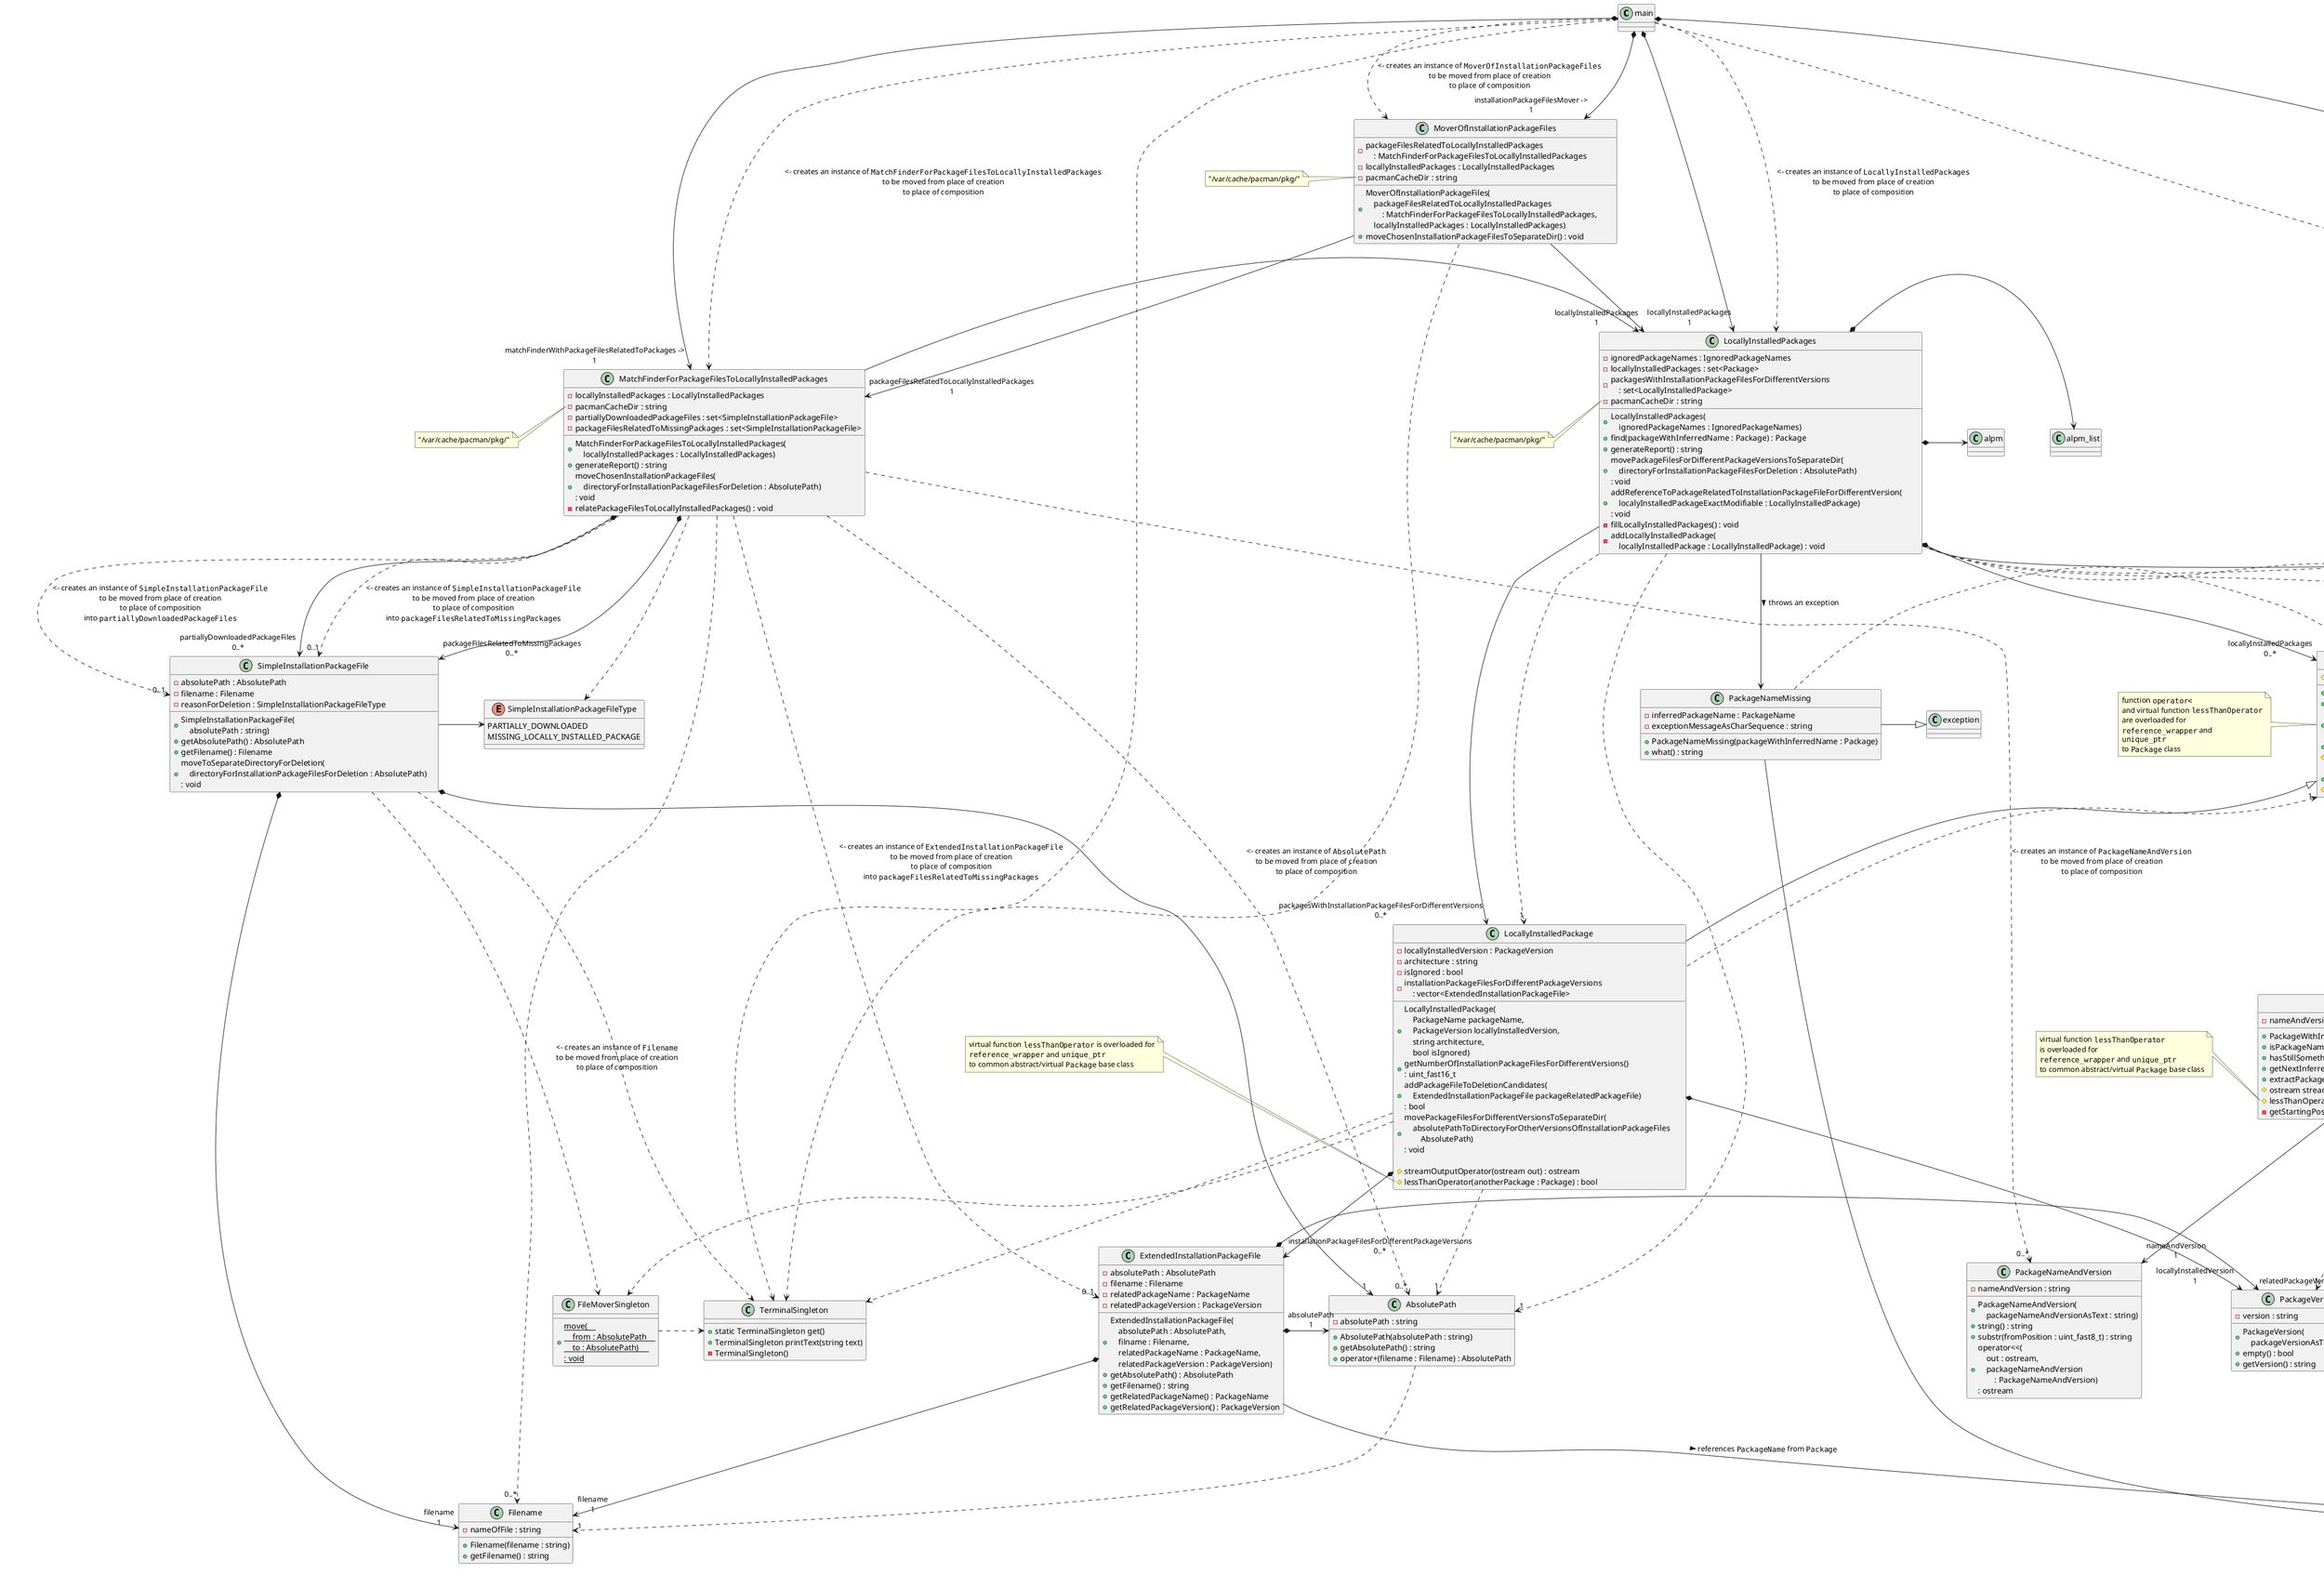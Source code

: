 @startuml clean_pacman_cache_dir
skinparam nodesep 80
skinparam ranksep 100

class main

main .d.> IgnoredPackageNames : "<- creates an instance of ""IgnoredPackageNames""\nto be moved from place of creation\nto place of composition"
main *-d-> "ignoredPackageNames ->\n1" IgnoredPackageNames

main ..d> LocallyInstalledPackages : "<- creates an instance of ""LocallyInstalledPackages""\nto be moved from place of creation\nto place of composition"
main *-d-> "locallyInstalledPackages\n1" LocallyInstalledPackages

main .d.> MatchFinderForPackageFilesToLocallyInstalledPackages : "<- creates an instance of ""MatchFinderForPackageFilesToLocallyInstalledPackages""\nto be moved from place of creation\nto place of composition"
main *-d-> "matchFinderWithPackageFilesRelatedToPackages ->\n1" MatchFinderForPackageFilesToLocallyInstalledPackages

main .d.> MoverOfInstallationPackageFiles : "<- creates an instance of ""MoverOfInstallationPackageFiles""\nto be moved from place of creation\nto place of composition"
main *-d-> "installationPackageFilesMover ->\n1" MoverOfInstallationPackageFiles

main .> TerminalSingleton

class MoverOfInstallationPackageFiles {
    + MoverOfInstallationPackageFiles(\
        \n    packageFilesRelatedToLocallyInstalledPackages\
        \n        : MatchFinderForPackageFilesToLocallyInstalledPackages,\
        \n    locallyInstalledPackages : LocallyInstalledPackages)
    + moveChosenInstallationPackageFilesToSeparateDir() : void

    - packageFilesRelatedToLocallyInstalledPackages\
        \n    : MatchFinderForPackageFilesToLocallyInstalledPackages
    - locallyInstalledPackages : LocallyInstalledPackages
    - pacmanCacheDir : string
}

note left of MoverOfInstallationPackageFiles::pacmanCacheDir
    "/var/cache/pacman/pkg/"
end note

MoverOfInstallationPackageFiles -d-> "packageFilesRelatedToLocallyInstalledPackages\n1" MatchFinderForPackageFilesToLocallyInstalledPackages
MoverOfInstallationPackageFiles -d-> "locallyInstalledPackages\n1" LocallyInstalledPackages
MoverOfInstallationPackageFiles .> TerminalSingleton

class IgnoredPackageNames {
    + IgnoredPackageNames()
    + isPackageWithGivenNameIgnored(\
        \n    ignoredPackageNameCandidate : IgnoredPackageName) : bool
    + generateReport() : string

    - ignoredPackageNames : vector<IgnoredPackageName>
}

IgnoredPackageNames .> IgnoredPackageNameComparatorPredicate

class IgnoredPackageNameComparatorPredicate {
    + IgnoredPackageNameComparatorPredicate(\
        \n    ignoredPackageNameCandidate : IgnoredPackageName)
    + bool operator()(otherPackage : IgnoredPackageName)

    - ignoredPackageNameCandidate : IgnoredPackageName
}

IgnoredPackageNameComparatorPredicate .> IgnoredPackageName : "compares for equality two instances of type >"

class IgnoredPackageName {
    + IgnoredPackageName(\
        \n    ignoredPackageName : string)

    - name : string
}

IgnoredPackageNames .d.> IgnoredPackageName : "<- creates an instance of ""IgnoredPackageName""\nto be moved from place of creation\nto place of composition"
IgnoredPackageNames *-d-> "ignoredPackageNames ->\n0..*" IgnoredPackageName

class LocallyInstalledPackages {
    + LocallyInstalledPackages(\
        \n    ignoredPackageNames : IgnoredPackageNames)
    + find(packageWithInferredName : Package) : Package
    + generateReport() : string
    + movePackageFilesForDifferentPackageVersionsToSeparateDir(\
        \n    directoryForInstallationPackageFilesForDeletion : AbsolutePath)\
      \n: void
    + addReferenceToPackageRelatedToInstallationPackageFileForDifferentVersion(\
        \n    localyInstalledPackageExactModifiable : LocallyInstalledPackage)\
      \n: void

    - ignoredPackageNames : IgnoredPackageNames
    - locallyInstalledPackages : set<Package>
    - packagesWithInstallationPackageFilesForDifferentVersions\
        \n    : set<LocallyInstalledPackage>
    - pacmanCacheDir : string

    - fillLocallyInstalledPackages() : void
    - addLocallyInstalledPackage(\
        \n    locallyInstalledPackage : LocallyInstalledPackage) : void
}

note left of LocallyInstalledPackages::pacmanCacheDir
    "/var/cache/pacman/pkg/"
end note

LocallyInstalledPackages -d-> IgnoredPackageNames
LocallyInstalledPackages *-d-> "locallyInstalledPackages\n0..*" Package
LocallyInstalledPackages -d-> "packagesWithInstallationPackageFilesForDifferentVersions\n0..*" LocallyInstalledPackage
LocallyInstalledPackages .d.> "1" PackageVersion : "<- creates an instance of ""PackageVersion""\nto be moved from place of creation\nto place of composition\nfor an instance of type ""LocallyInstalledPackage"""
LocallyInstalledPackages .d.> "1" PackageName : "<- creates an instance of ""PackageVersion""\nto be moved from place of creation\nto place of composition\nfor an instance of type ""LocallyInstalledPackage"""
LocallyInstalledPackages *-> alpm
LocallyInstalledPackages *-> alpm_list
LocallyInstalledPackages -d-> PackageNameMissing : "throws an exception >"
LocallyInstalledPackages .d.> "1" AbsolutePath
LocallyInstalledPackages .d.> "1" LocallyInstalledPackage

class PackageNameMissing {
    + PackageNameMissing(packageWithInferredName : Package)
    + what() : string

    - inferredPackageName : PackageName
    - exceptionMessageAsCharSequence : string
}

PackageNameMissing -|> exception
PackageNameMissing .> Package
PackageNameMissing -> "inferredPackageName\n1" PackageName

class MatchFinderForPackageFilesToLocallyInstalledPackages {
    + MatchFinderForPackageFilesToLocallyInstalledPackages(\
        \n    locallyInstalledPackages : LocallyInstalledPackages)
    + generateReport() : string
    + moveChosenInstallationPackageFiles(\
        \n    directoryForInstallationPackageFilesForDeletion : AbsolutePath)\
      \n: void

    - locallyInstalledPackages : LocallyInstalledPackages
    - pacmanCacheDir : string
    - partiallyDownloadedPackageFiles : set<SimpleInstallationPackageFile>
    - packageFilesRelatedToMissingPackages : set<SimpleInstallationPackageFile>

    - relatePackageFilesToLocallyInstalledPackages() : void
}

note left of MatchFinderForPackageFilesToLocallyInstalledPackages::pacmanCacheDir
    "/var/cache/pacman/pkg/"
end note

MatchFinderForPackageFilesToLocallyInstalledPackages -> LocallyInstalledPackages

MatchFinderForPackageFilesToLocallyInstalledPackages .d.> "0..1" SimpleInstallationPackageFile : "<- creates an instance of ""SimpleInstallationPackageFile""\nto be moved from place of creation\nto place of composition\ninto ""partiallyDownloadedPackageFiles"""
MatchFinderForPackageFilesToLocallyInstalledPackages *-d-> "partiallyDownloadedPackageFiles\n0..*" SimpleInstallationPackageFile

MatchFinderForPackageFilesToLocallyInstalledPackages .d.> "0..1" SimpleInstallationPackageFile : "<- creates an instance of ""SimpleInstallationPackageFile""\nto be moved from place of creation\nto place of composition\ninto ""packageFilesRelatedToMissingPackages"""
MatchFinderForPackageFilesToLocallyInstalledPackages *-d-> "packageFilesRelatedToMissingPackages\n0..*" SimpleInstallationPackageFile

MatchFinderForPackageFilesToLocallyInstalledPackages .d.> SimpleInstallationPackageFileType

MatchFinderForPackageFilesToLocallyInstalledPackages .d.> "0..1" ExtendedInstallationPackageFile : "<- creates an instance of ""ExtendedInstallationPackageFile""\nto be moved from place of creation\nto place of composition\ninto ""packageFilesRelatedToMissingPackages"""

MatchFinderForPackageFilesToLocallyInstalledPackages .d.> "0..*" PackageNameAndVersion : "<- creates an instance of ""PackageNameAndVersion""\nto be moved from place of creation\nto place of composition"
MatchFinderForPackageFilesToLocallyInstalledPackages .d.> "0..*" AbsolutePath : "<- creates an instance of ""AbsolutePath""\nto be moved from place of creation\nto place of composition"
MatchFinderForPackageFilesToLocallyInstalledPackages .d.> "0..*" Filename : "<- creates an instance of ""Filename""\nto be moved from place of creation\nto place of composition"

abstract class Package {
    + Package(packageName : PackageName)
    + {abstract} ~Package()

    + getName() : PackageName

    + operator<<(out : ostream, package : Package) : ostream
    # {abstract} streamOutputOperator(out : ostream) : ostream

    + operator<(package : Package, anotherPackage : Package) : bool
    # {abstract} lessThanOperator(Package anotherPackage) : bool

    # name : PackageName
}

note left of Package: function ""operator<""\nand virtual function ""lessThanOperator""\nare overloaded for\n""reference_wrapper"" and\n""unique_ptr""\nto ""Package"" class

Package *-> "name\n1" PackageName

class PackageWithInferredName {
    + PackageWithInferredName(extractedPackageNameAndVersionAsText : string)
    + isPackageNameEmpty() : bool
    + hasStillSomethingInPackageName() : bool
    + getNextInferredPackageNameCandidate() : void
    + extractPackageVersion() : PackageVersion
    # ostream streamOutputOperator(out : ostream)
    # lessThanOperator(anotherPackage : Package) : bool

    - nameAndVersion : PackageNameAndVersion
    - getStartingPositionForPackageVersion() : uint_fast8_t
}

PackageWithInferredName -u-|> Package
PackageWithInferredName .u.> "1" Package
PackageWithInferredName .d.> "1" PackageVersion
PackageWithInferredName *-d-> "nameAndVersion\n1" PackageNameAndVersion

note left of PackageWithInferredName::lessThanOperator
    virtual function ""lessThanOperator""
    is overloaded for
    ""reference_wrapper"" and ""unique_ptr""
    to common abstract/virtual ""Package"" base class
end note

class LocallyInstalledPackage {
    + LocallyInstalledPackage(\
      \n    PackageName packageName,\
      \n    PackageVersion locallyInstalledVersion,\
      \n    string architecture,\
      \n    bool isIgnored)
    + getNumberOfInstallationPackageFilesForDifferentVersions()\
      \n: uint_fast16_t
    + addPackageFileToDeletionCandidates(\
      \n    ExtendedInstallationPackageFile packageRelatedPackageFile)\
      \n: bool
    + movePackageFilesForDifferentVersionsToSeparateDir(\
      \n    absolutePathToDirectoryForOtherVersionsOfInstallationPackageFiles\
      \n        AbsolutePath)\
      \n: void

    # streamOutputOperator(ostream out) : ostream
    # lessThanOperator(anotherPackage : Package) : bool

    - locallyInstalledVersion : PackageVersion
    - architecture : string
    - isIgnored : bool
    - installationPackageFilesForDifferentPackageVersions\
      \n    : vector<ExtendedInstallationPackageFile>
}

'note bottom of LocallyInstalledPackage: virtual function ""lessThanOperator""\nis overloaded for\n""reference_wrapper"" and\n""unique_ptr""\nto common abstract/virtual ""Package"" base class
note left of LocallyInstalledPackage::lessThanOperator
    virtual function ""lessThanOperator"" is overloaded for
    ""reference_wrapper"" and ""unique_ptr""
    to common abstract/virtual ""Package"" base class
end note

LocallyInstalledPackage -u-|> Package
LocallyInstalledPackage .u.> "1" Package
LocallyInstalledPackage *--> "installationPackageFilesForDifferentPackageVersions\n0..*" ExtendedInstallationPackageFile
LocallyInstalledPackage *-> "locallyInstalledVersion\n1" PackageVersion
LocallyInstalledPackage .d.> "1" AbsolutePath
LocallyInstalledPackage .d.> FileMoverSingleton
LocallyInstalledPackage .> TerminalSingleton

class FileMoverSingleton {
    + {static} move(\
    \n    from : AbsolutePath\
    \n    to : AbsolutePath) \
    \n: void
}

FileMoverSingleton .> TerminalSingleton

class SimpleInstallationPackageFile {
    + SimpleInstallationPackageFile(\
        \n    absolutePath : string)
    + getAbsolutePath() : AbsolutePath
    + getFilename() : Filename
    + moveToSeparateDirectoryForDeletion(\
    \n    directoryForInstallationPackageFilesForDeletion : AbsolutePath)\
    \n: void
    - absolutePath : AbsolutePath
    - filename : Filename
    - reasonForDeletion : SimpleInstallationPackageFileType
}

SimpleInstallationPackageFile *-> "1" AbsolutePath
SimpleInstallationPackageFile *-> "filename\n1" Filename
SimpleInstallationPackageFile -> SimpleInstallationPackageFileType
SimpleInstallationPackageFile .d.> FileMoverSingleton
SimpleInstallationPackageFile .> TerminalSingleton

class ExtendedInstallationPackageFile {
    + ExtendedInstallationPackageFile(\
        \n    absolutePath : AbsolutePath,\
        \n    filname : Filename,\
        \n    relatedPackageName : PackageName,\
        \n    relatedPackageVersion : PackageVersion)
    + getAbsolutePath() : AbsolutePath
    + getFilename() : string
    + getRelatedPackageName() : PackageName
    + getRelatedPackageVersion() : PackageVersion
    - absolutePath : AbsolutePath
    - filename : Filename
    - relatedPackageName : PackageName
    - relatedPackageVersion : PackageVersion
}

ExtendedInstallationPackageFile *-> "absolutePath\n1" AbsolutePath
ExtendedInstallationPackageFile *-> "filename\n1" Filename

ExtendedInstallationPackageFile --> "relatedPackageName\n1" PackageName : "references ""PackageName"" from ""Package"" >"
/'
The relationship between 'PackageFile' and 'PackageName'
 can also be modelled with 'shared_ptr' packageName member
 in Package and referenced to a 'weak_ptr' relatedPackageName
 member in PackageFile but I'll leave this as is now,
 because 'unique_ptr' with reference has less overhead
 than 'shared_ptr' with 'weak_ptr'
 because of the reference counting feature of 'shared_ptr'
'/

ExtendedInstallationPackageFile *-> "relatedPackageVersion 1 ->" PackageVersion

class PackageName {
    + PackageName(name : string)
    + empty() : bool
    + at(position : size_t) : char
    + size() : size_t
    + pop_back() : void
    + string() : string

    - name : string
}

LocallyInstalledPackages .> "0..*" PackageName : "<- creates an instance of ""PackageName""\nto be moved from place of creation\nto place of composition"

class PackageVersion {
    + PackageVersion(\
        \n    packageVersionAsText : string)
    + empty() : bool
    + getVersion() : string

    - version : string
}

class PackageNameAndVersion {
    + PackageNameAndVersion(\
        \n    packageNameAndVersionAsText : string)
    + string() : string
    + substr(fromPosition : uint_fast8_t) : string
    + operator<<(\
        \n    out : ostream,\
        \n    packageNameAndVersion\
        \n        : PackageNameAndVersion)\
    \n: ostream

    - nameAndVersion : string
}

class AbsolutePath {
    + AbsolutePath(absolutePath : string)
    + getAbsolutePath() : string
    + operator+(filename : Filename) : AbsolutePath
    - absolutePath : string
}

AbsolutePath ..> "1" Filename

class Filename {
    + Filename(filename : string)
    + getFilename() : string
    - nameOfFile : string
}

enum SimpleInstallationPackageFileType {
    PARTIALLY_DOWNLOADED
    MISSING_LOCALLY_INSTALLED_PACKAGE
}

class TerminalSingleton {
    + static TerminalSingleton get()
    + TerminalSingleton printText(string text)
    - TerminalSingleton()
}
@enduml
